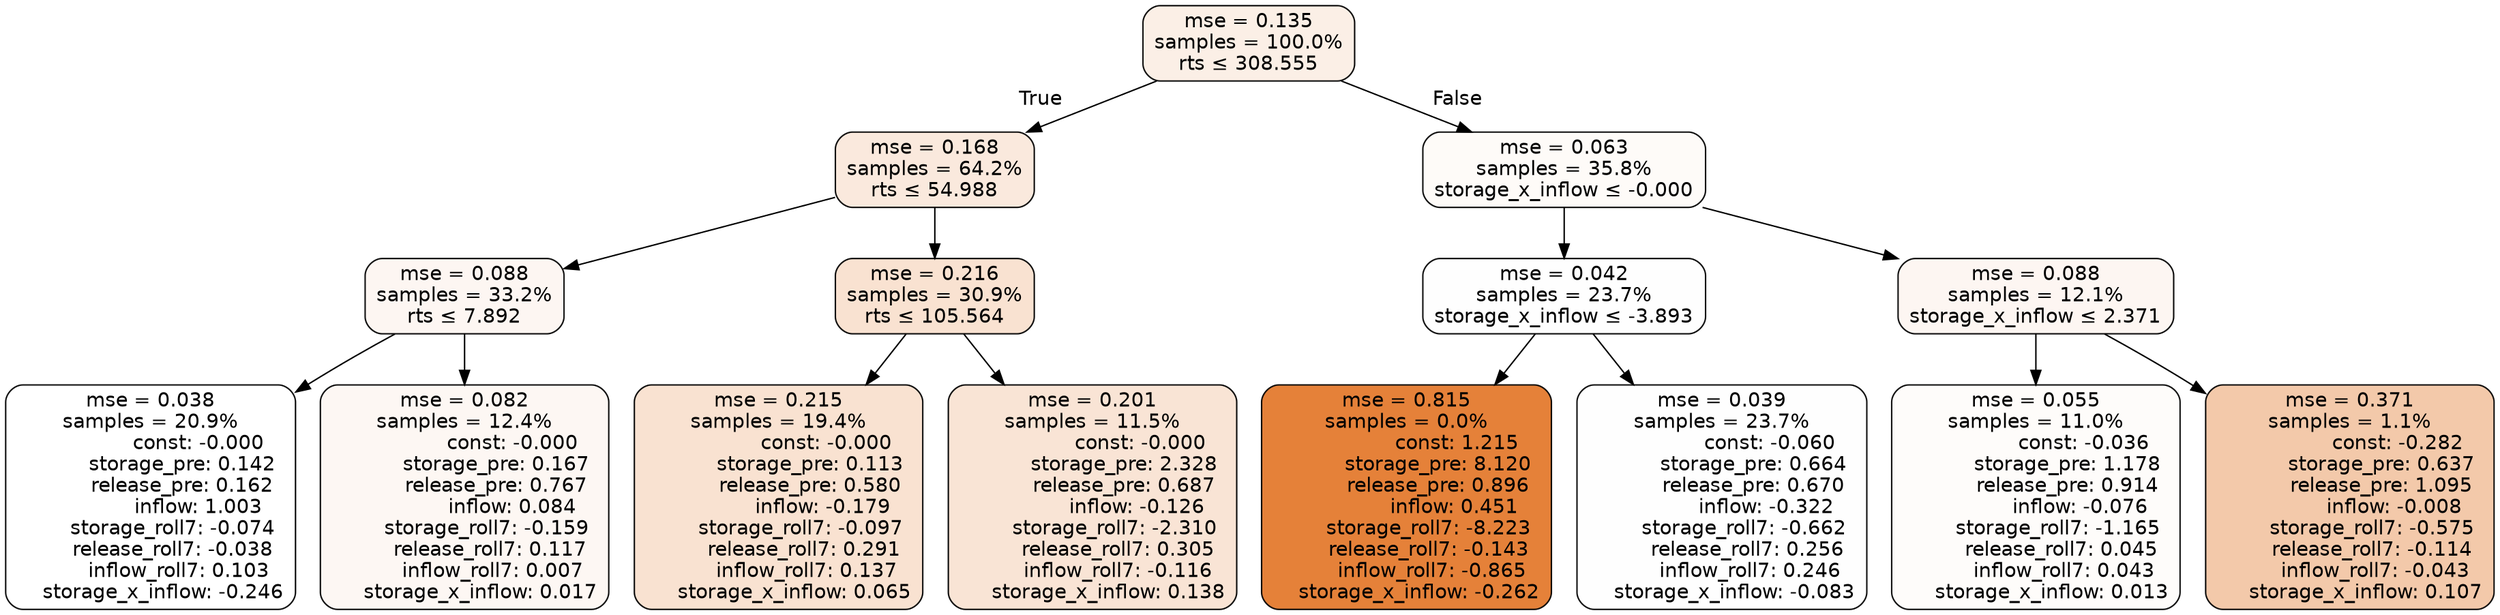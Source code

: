 digraph tree {
bgcolor="transparent"
node [shape=rectangle, style="filled, rounded", color="black", fontname=helvetica] ;
edge [fontname=helvetica] ;
	"0" [label="mse = 0.135
samples = 100.0%
rts &le; 308.555", fillcolor="#fbefe6"]
	"1" [label="mse = 0.168
samples = 64.2%
rts &le; 54.988", fillcolor="#fae9dd"]
	"2" [label="mse = 0.088
samples = 33.2%
rts &le; 7.892", fillcolor="#fdf6f2"]
	"3" [label="mse = 0.038
samples = 20.9%
               const: -0.000
          storage_pre: 0.142
          release_pre: 0.162
               inflow: 1.003
       storage_roll7: -0.074
       release_roll7: -0.038
         inflow_roll7: 0.103
    storage_x_inflow: -0.246", fillcolor="#ffffff"]
	"4" [label="mse = 0.082
samples = 12.4%
               const: -0.000
          storage_pre: 0.167
          release_pre: 0.767
               inflow: 0.084
       storage_roll7: -0.159
        release_roll7: 0.117
         inflow_roll7: 0.007
     storage_x_inflow: 0.017", fillcolor="#fdf7f3"]
	"5" [label="mse = 0.216
samples = 30.9%
rts &le; 105.564", fillcolor="#f9e2d1"]
	"6" [label="mse = 0.215
samples = 19.4%
               const: -0.000
          storage_pre: 0.113
          release_pre: 0.580
              inflow: -0.179
       storage_roll7: -0.097
        release_roll7: 0.291
         inflow_roll7: 0.137
     storage_x_inflow: 0.065", fillcolor="#f9e2d1"]
	"7" [label="mse = 0.201
samples = 11.5%
               const: -0.000
          storage_pre: 2.328
          release_pre: 0.687
              inflow: -0.126
       storage_roll7: -2.310
        release_roll7: 0.305
        inflow_roll7: -0.116
     storage_x_inflow: 0.138", fillcolor="#f9e4d5"]
	"8" [label="mse = 0.063
samples = 35.8%
storage_x_inflow &le; -0.000", fillcolor="#fefbf8"]
	"9" [label="mse = 0.042
samples = 23.7%
storage_x_inflow &le; -3.893", fillcolor="#fefefe"]
	"10" [label="mse = 0.815
samples = 0.0%
                const: 1.215
          storage_pre: 8.120
          release_pre: 0.896
               inflow: 0.451
       storage_roll7: -8.223
       release_roll7: -0.143
        inflow_roll7: -0.865
    storage_x_inflow: -0.262", fillcolor="#e58139"]
	"11" [label="mse = 0.039
samples = 23.7%
               const: -0.060
          storage_pre: 0.664
          release_pre: 0.670
              inflow: -0.322
       storage_roll7: -0.662
        release_roll7: 0.256
         inflow_roll7: 0.246
    storage_x_inflow: -0.083", fillcolor="#fefefe"]
	"12" [label="mse = 0.088
samples = 12.1%
storage_x_inflow &le; 2.371", fillcolor="#fdf6f2"]
	"13" [label="mse = 0.055
samples = 11.0%
               const: -0.036
          storage_pre: 1.178
          release_pre: 0.914
              inflow: -0.076
       storage_roll7: -1.165
        release_roll7: 0.045
         inflow_roll7: 0.043
     storage_x_inflow: 0.013", fillcolor="#fefcfa"]
	"14" [label="mse = 0.371
samples = 1.1%
               const: -0.282
          storage_pre: 0.637
          release_pre: 1.095
              inflow: -0.008
       storage_roll7: -0.575
       release_roll7: -0.114
        inflow_roll7: -0.043
     storage_x_inflow: 0.107", fillcolor="#f3c9aa"]

	"0" -> "1" [labeldistance=2.5, labelangle=45, headlabel="True"]
	"1" -> "2"
	"2" -> "3"
	"2" -> "4"
	"1" -> "5"
	"5" -> "6"
	"5" -> "7"
	"0" -> "8" [labeldistance=2.5, labelangle=-45, headlabel="False"]
	"8" -> "9"
	"9" -> "10"
	"9" -> "11"
	"8" -> "12"
	"12" -> "13"
	"12" -> "14"
}